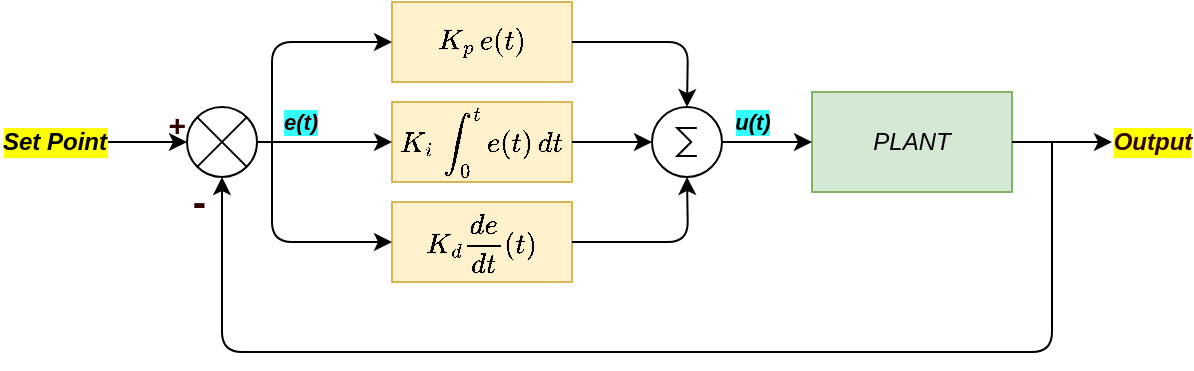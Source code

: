 <mxfile pages="1" version="11.2.5" type="device"><diagram id="nDecnwi1yHjxVBNuErjE" name="Page-1"><mxGraphModel dx="641" dy="435" grid="1" gridSize="10" guides="1" tooltips="1" connect="1" arrows="1" fold="1" page="1" pageScale="1" pageWidth="827" pageHeight="583" math="1" shadow="0"><root><mxCell id="0"/><mxCell id="1" parent="0"/><mxCell id="HY05YWNWeQ8J8H3HeSZk-1" value="&lt;i&gt;PLANT&lt;/i&gt;" style="rounded=0;whiteSpace=wrap;html=1;labelBackgroundColor=none;labelBorderColor=none;fillColor=#d5e8d4;strokeColor=#82b366;" parent="1" vertex="1"><mxGeometry x="430" y="150" width="100" height="50" as="geometry"/></mxCell><mxCell id="HY05YWNWeQ8J8H3HeSZk-6" value="" style="edgeStyle=orthogonalEdgeStyle;rounded=0;orthogonalLoop=1;jettySize=auto;html=1;" parent="1" source="HY05YWNWeQ8J8H3HeSZk-4" target="HY05YWNWeQ8J8H3HeSZk-1" edge="1"><mxGeometry relative="1" as="geometry"/></mxCell><mxCell id="pL1j19BvZjQi_ne6ySKM-1" value="&lt;b&gt;u(t)&lt;/b&gt;" style="text;html=1;resizable=0;points=[];align=center;verticalAlign=bottom;labelBackgroundColor=#33FFFF;fontSize=11;fontStyle=2" vertex="1" connectable="0" parent="HY05YWNWeQ8J8H3HeSZk-6"><mxGeometry x="-0.332" y="2" relative="1" as="geometry"><mxPoint as="offset"/></mxGeometry></mxCell><mxCell id="HY05YWNWeQ8J8H3HeSZk-4" value="" style="verticalLabelPosition=bottom;shadow=0;dashed=0;align=center;fillColor=#ffffff;html=1;verticalAlign=top;strokeWidth=1;shape=mxgraph.electrical.abstract.sum;" parent="1" vertex="1"><mxGeometry x="350" y="157.5" width="35" height="35" as="geometry"/></mxCell><mxCell id="HY05YWNWeQ8J8H3HeSZk-9" value="$$K_p\,e(t)$$" style="rounded=0;whiteSpace=wrap;html=1;fillColor=#fff2cc;strokeColor=#d6b656;" parent="1" vertex="1"><mxGeometry x="220" y="105" width="90" height="40" as="geometry"/></mxCell><mxCell id="HY05YWNWeQ8J8H3HeSZk-11" value="$$K_i \, \int_0^t e(t)\,dt$$" style="rounded=0;whiteSpace=wrap;html=1;fillColor=#fff2cc;strokeColor=#d6b656;" parent="1" vertex="1"><mxGeometry x="220" y="155" width="90" height="40" as="geometry"/></mxCell><mxCell id="HY05YWNWeQ8J8H3HeSZk-12" value="$$K_d \frac{de}{dt}(t)$$" style="rounded=0;whiteSpace=wrap;html=1;fillColor=#fff2cc;strokeColor=#d6b656;" parent="1" vertex="1"><mxGeometry x="220" y="205" width="90" height="40" as="geometry"/></mxCell><mxCell id="HY05YWNWeQ8J8H3HeSZk-17" value="" style="edgeStyle=orthogonalEdgeStyle;rounded=0;orthogonalLoop=1;jettySize=auto;html=1;" parent="1" edge="1"><mxGeometry relative="1" as="geometry"><mxPoint x="340" y="175" as="sourcePoint"/><mxPoint x="350" y="175" as="targetPoint"/><Array as="points"><mxPoint x="310" y="175"/><mxPoint x="310" y="175"/></Array></mxGeometry></mxCell><mxCell id="HY05YWNWeQ8J8H3HeSZk-18" value="" style="endArrow=classic;html=1;entryX=0.5;entryY=1;entryDx=0;entryDy=0;entryPerimeter=0;exitX=1;exitY=0.5;exitDx=0;exitDy=0;" parent="1" source="HY05YWNWeQ8J8H3HeSZk-12" target="HY05YWNWeQ8J8H3HeSZk-4" edge="1"><mxGeometry width="50" height="50" relative="1" as="geometry"><mxPoint x="260" y="320" as="sourcePoint"/><mxPoint x="310" y="270" as="targetPoint"/><Array as="points"><mxPoint x="368" y="225"/></Array></mxGeometry></mxCell><mxCell id="HY05YWNWeQ8J8H3HeSZk-19" value="" style="endArrow=classic;html=1;entryX=0.5;entryY=0;entryDx=0;entryDy=0;entryPerimeter=0;exitX=1;exitY=0.5;exitDx=0;exitDy=0;" parent="1" source="HY05YWNWeQ8J8H3HeSZk-9" target="HY05YWNWeQ8J8H3HeSZk-4" edge="1"><mxGeometry width="50" height="50" relative="1" as="geometry"><mxPoint x="320" y="235" as="sourcePoint"/><mxPoint x="377.5" y="202.5" as="targetPoint"/><Array as="points"><mxPoint x="368" y="125"/></Array></mxGeometry></mxCell><mxCell id="HY05YWNWeQ8J8H3HeSZk-20" value="" style="shape=sumEllipse;perimeter=ellipsePerimeter;whiteSpace=wrap;html=1;backgroundOutline=1;" parent="1" vertex="1"><mxGeometry x="117.5" y="157.5" width="35" height="35" as="geometry"/></mxCell><mxCell id="HY05YWNWeQ8J8H3HeSZk-21" value="" style="endArrow=classic;html=1;entryX=0;entryY=0.5;entryDx=0;entryDy=0;exitX=1;exitY=0.5;exitDx=0;exitDy=0;" parent="1" source="HY05YWNWeQ8J8H3HeSZk-20" target="HY05YWNWeQ8J8H3HeSZk-11" edge="1"><mxGeometry width="50" height="50" relative="1" as="geometry"><mxPoint x="120" y="320" as="sourcePoint"/><mxPoint x="170" y="270" as="targetPoint"/></mxGeometry></mxCell><mxCell id="pL1j19BvZjQi_ne6ySKM-3" value="e(t)" style="text;html=1;resizable=0;points=[];align=center;verticalAlign=bottom;labelBackgroundColor=#33FFFF;fontSize=11;fontColor=#330000;fontStyle=3" vertex="1" connectable="0" parent="HY05YWNWeQ8J8H3HeSZk-21"><mxGeometry x="-0.375" y="2" relative="1" as="geometry"><mxPoint as="offset"/></mxGeometry></mxCell><mxCell id="HY05YWNWeQ8J8H3HeSZk-22" value="" style="endArrow=classic;html=1;entryX=0;entryY=0.5;entryDx=0;entryDy=0;" parent="1" target="HY05YWNWeQ8J8H3HeSZk-12" edge="1"><mxGeometry width="50" height="50" relative="1" as="geometry"><mxPoint x="160" y="175" as="sourcePoint"/><mxPoint x="200" y="200" as="targetPoint"/><Array as="points"><mxPoint x="160" y="225"/></Array></mxGeometry></mxCell><mxCell id="HY05YWNWeQ8J8H3HeSZk-23" value="" style="endArrow=classic;html=1;entryX=0;entryY=0.5;entryDx=0;entryDy=0;" parent="1" target="HY05YWNWeQ8J8H3HeSZk-9" edge="1"><mxGeometry width="50" height="50" relative="1" as="geometry"><mxPoint x="160" y="175" as="sourcePoint"/><mxPoint x="200" y="100" as="targetPoint"/><Array as="points"><mxPoint x="160" y="125"/></Array></mxGeometry></mxCell><mxCell id="HY05YWNWeQ8J8H3HeSZk-24" value="" style="endArrow=classic;html=1;entryX=0;entryY=0.5;entryDx=0;entryDy=0;" parent="1" target="HY05YWNWeQ8J8H3HeSZk-20" edge="1"><mxGeometry width="50" height="50" relative="1" as="geometry"><mxPoint x="60" y="175" as="sourcePoint"/><mxPoint x="170" y="270" as="targetPoint"/></mxGeometry></mxCell><mxCell id="HY05YWNWeQ8J8H3HeSZk-25" value="Set Point" style="text;html=1;resizable=0;points=[];align=center;verticalAlign=middle;labelBackgroundColor=#FFFF00;fontStyle=3" parent="HY05YWNWeQ8J8H3HeSZk-24" vertex="1" connectable="0"><mxGeometry x="-0.533" relative="1" as="geometry"><mxPoint x="-23" as="offset"/></mxGeometry></mxCell><mxCell id="HY05YWNWeQ8J8H3HeSZk-26" value="" style="endArrow=classic;html=1;fontColor=#3AFF33;exitX=1;exitY=0.5;exitDx=0;exitDy=0;" parent="1" source="HY05YWNWeQ8J8H3HeSZk-1" edge="1"><mxGeometry width="50" height="50" relative="1" as="geometry"><mxPoint x="30" y="320" as="sourcePoint"/><mxPoint x="580" y="175" as="targetPoint"/></mxGeometry></mxCell><mxCell id="HY05YWNWeQ8J8H3HeSZk-28" value="Output" style="text;html=1;resizable=0;points=[];align=center;verticalAlign=middle;labelBackgroundColor=#FFFF00;fontColor=#330000;fontStyle=3" parent="HY05YWNWeQ8J8H3HeSZk-26" vertex="1" connectable="0"><mxGeometry x="0.683" y="3" relative="1" as="geometry"><mxPoint x="28" y="3" as="offset"/></mxGeometry></mxCell><mxCell id="HY05YWNWeQ8J8H3HeSZk-29" value="" style="endArrow=classic;html=1;fontColor=#330000;entryX=0.5;entryY=1;entryDx=0;entryDy=0;" parent="1" target="HY05YWNWeQ8J8H3HeSZk-20" edge="1"><mxGeometry width="50" height="50" relative="1" as="geometry"><mxPoint x="550" y="175" as="sourcePoint"/><mxPoint x="80" y="270" as="targetPoint"/><Array as="points"><mxPoint x="550" y="280"/><mxPoint x="135" y="280"/></Array></mxGeometry></mxCell><mxCell id="HY05YWNWeQ8J8H3HeSZk-30" value="+" style="text;html=1;resizable=0;points=[];autosize=1;align=right;verticalAlign=top;spacingTop=-4;fontColor=#330000;fontStyle=1;fontSize=15;" parent="1" vertex="1"><mxGeometry x="97.5" y="155" width="20" height="20" as="geometry"/></mxCell><mxCell id="HY05YWNWeQ8J8H3HeSZk-33" value="-" style="text;html=1;resizable=0;points=[];autosize=1;align=right;verticalAlign=top;spacingTop=-4;fontColor=#330000;fontStyle=1;fontSize=20;" parent="1" vertex="1"><mxGeometry x="107.5" y="190" width="20" height="20" as="geometry"/></mxCell></root></mxGraphModel></diagram></mxfile>